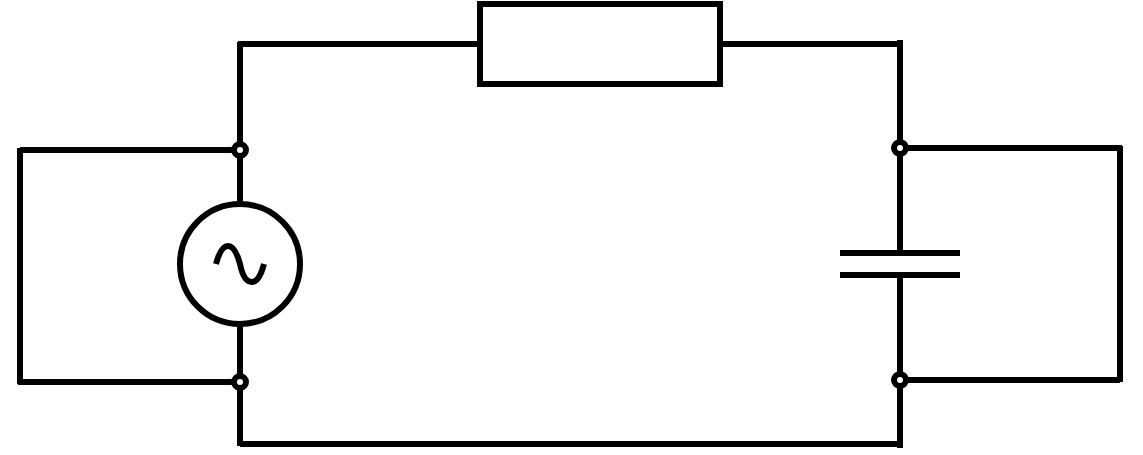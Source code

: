 <mxfile version="14.6.13" type="github">
  <diagram id="f1tBtcJ50UlOxQukmI69" name="Page-1">
    <mxGraphModel dx="450" dy="265" grid="1" gridSize="10" guides="1" tooltips="1" connect="1" arrows="1" fold="1" page="1" pageScale="1" pageWidth="827" pageHeight="1169" math="0" shadow="0">
      <root>
        <mxCell id="0" />
        <mxCell id="1" parent="0" />
        <mxCell id="UIJCsC1O3rKOgPvQXzIZ-5" style="edgeStyle=none;rounded=0;orthogonalLoop=1;jettySize=auto;html=1;endArrow=none;endFill=0;strokeWidth=3;" parent="1" edge="1">
          <mxGeometry relative="1" as="geometry">
            <mxPoint x="230" y="99" as="targetPoint" />
            <mxPoint x="230" y="151" as="sourcePoint" />
          </mxGeometry>
        </mxCell>
        <mxCell id="UIJCsC1O3rKOgPvQXzIZ-7" style="edgeStyle=none;rounded=0;orthogonalLoop=1;jettySize=auto;html=1;endArrow=none;endFill=0;strokeWidth=3;" parent="1" edge="1">
          <mxGeometry relative="1" as="geometry">
            <mxPoint x="230" y="301" as="targetPoint" />
            <mxPoint x="230" y="271" as="sourcePoint" />
          </mxGeometry>
        </mxCell>
        <mxCell id="MJ-EbBg76eqFfNDMQMZW-9" style="edgeStyle=orthogonalEdgeStyle;rounded=0;orthogonalLoop=1;jettySize=auto;html=1;exitX=0.5;exitY=0;exitDx=0;exitDy=0;exitPerimeter=0;startArrow=none;startFill=0;endArrow=none;endFill=0;targetPerimeterSpacing=0;strokeWidth=3;" edge="1" parent="1" source="UIJCsC1O3rKOgPvQXzIZ-1">
          <mxGeometry relative="1" as="geometry">
            <mxPoint x="230" y="157" as="targetPoint" />
          </mxGeometry>
        </mxCell>
        <mxCell id="MJ-EbBg76eqFfNDMQMZW-10" style="edgeStyle=orthogonalEdgeStyle;rounded=0;orthogonalLoop=1;jettySize=auto;html=1;exitX=0.5;exitY=1;exitDx=0;exitDy=0;exitPerimeter=0;startArrow=none;startFill=0;endArrow=none;endFill=0;targetPerimeterSpacing=0;strokeWidth=3;" edge="1" parent="1" source="UIJCsC1O3rKOgPvQXzIZ-1">
          <mxGeometry relative="1" as="geometry">
            <mxPoint x="230" y="265" as="targetPoint" />
          </mxGeometry>
        </mxCell>
        <mxCell id="UIJCsC1O3rKOgPvQXzIZ-1" value="" style="pointerEvents=1;verticalLabelPosition=bottom;shadow=0;dashed=0;align=center;html=1;verticalAlign=top;shape=mxgraph.electrical.signal_sources.source;aspect=fixed;points=[[0.5,0,0],[1,0.5,0],[0.5,1,0],[0,0.5,0]];elSignalType=ac;strokeWidth=3;" parent="1" vertex="1">
          <mxGeometry x="200" y="180" width="60" height="60" as="geometry" />
        </mxCell>
        <mxCell id="UIJCsC1O3rKOgPvQXzIZ-6" style="edgeStyle=none;rounded=0;orthogonalLoop=1;jettySize=auto;html=1;exitX=0;exitY=0.5;exitDx=0;exitDy=0;endArrow=none;endFill=0;strokeWidth=3;" parent="1" source="UIJCsC1O3rKOgPvQXzIZ-2" edge="1">
          <mxGeometry relative="1" as="geometry">
            <mxPoint x="229" y="100" as="targetPoint" />
          </mxGeometry>
        </mxCell>
        <mxCell id="UIJCsC1O3rKOgPvQXzIZ-11" style="edgeStyle=none;rounded=0;orthogonalLoop=1;jettySize=auto;html=1;exitX=1;exitY=0.5;exitDx=0;exitDy=0;endArrow=none;endFill=0;strokeWidth=3;" parent="1" edge="1">
          <mxGeometry relative="1" as="geometry">
            <mxPoint x="561" y="100" as="targetPoint" />
            <mxPoint x="461" y="100" as="sourcePoint" />
          </mxGeometry>
        </mxCell>
        <mxCell id="UIJCsC1O3rKOgPvQXzIZ-2" value="" style="rounded=0;whiteSpace=wrap;html=1;strokeWidth=3;" parent="1" vertex="1">
          <mxGeometry x="350" y="80" width="120" height="40" as="geometry" />
        </mxCell>
        <mxCell id="UIJCsC1O3rKOgPvQXzIZ-12" style="edgeStyle=none;rounded=0;orthogonalLoop=1;jettySize=auto;html=1;endArrow=none;endFill=0;strokeWidth=3;" parent="1" edge="1">
          <mxGeometry relative="1" as="geometry">
            <mxPoint x="560" y="98" as="targetPoint" />
            <mxPoint x="560" y="149" as="sourcePoint" />
          </mxGeometry>
        </mxCell>
        <mxCell id="UIJCsC1O3rKOgPvQXzIZ-13" style="edgeStyle=none;rounded=0;orthogonalLoop=1;jettySize=auto;html=1;endArrow=none;endFill=0;strokeWidth=3;" parent="1" edge="1">
          <mxGeometry relative="1" as="geometry">
            <mxPoint x="560" y="302" as="targetPoint" />
            <mxPoint x="560" y="271" as="sourcePoint" />
          </mxGeometry>
        </mxCell>
        <mxCell id="UIJCsC1O3rKOgPvQXzIZ-8" value="" style="pointerEvents=1;verticalLabelPosition=bottom;shadow=0;dashed=0;align=center;html=1;verticalAlign=top;shape=mxgraph.electrical.capacitors.capacitor_1;rotation=90;strokeWidth=3;" parent="1" vertex="1">
          <mxGeometry x="505" y="180" width="110" height="60" as="geometry" />
        </mxCell>
        <mxCell id="UIJCsC1O3rKOgPvQXzIZ-17" style="edgeStyle=none;rounded=0;orthogonalLoop=1;jettySize=auto;html=1;endArrow=none;endFill=0;strokeWidth=3;" parent="1" edge="1">
          <mxGeometry relative="1" as="geometry">
            <mxPoint x="560" y="300" as="targetPoint" />
            <mxPoint x="230" y="300" as="sourcePoint" />
          </mxGeometry>
        </mxCell>
        <mxCell id="UIJCsC1O3rKOgPvQXzIZ-18" style="edgeStyle=none;rounded=0;orthogonalLoop=1;jettySize=auto;html=1;exitX=1;exitY=0.5;exitDx=0;exitDy=0;exitPerimeter=0;entryX=0.55;entryY=0.5;entryDx=0;entryDy=0;entryPerimeter=0;endArrow=none;endFill=0;strokeWidth=3;" parent="1" source="UIJCsC1O3rKOgPvQXzIZ-8" target="UIJCsC1O3rKOgPvQXzIZ-8" edge="1">
          <mxGeometry relative="1" as="geometry" />
        </mxCell>
        <mxCell id="MJ-EbBg76eqFfNDMQMZW-3" value="" style="endArrow=oval;html=1;strokeWidth=3;targetPerimeterSpacing=0;edgeStyle=orthogonalEdgeStyle;endFill=0;" edge="1" parent="1">
          <mxGeometry width="50" height="50" relative="1" as="geometry">
            <mxPoint x="120" y="153" as="sourcePoint" />
            <mxPoint x="230" y="153" as="targetPoint" />
          </mxGeometry>
        </mxCell>
        <mxCell id="MJ-EbBg76eqFfNDMQMZW-6" value="" style="endArrow=none;html=1;targetPerimeterSpacing=0;strokeWidth=3;" edge="1" parent="1">
          <mxGeometry width="50" height="50" relative="1" as="geometry">
            <mxPoint x="120" y="270" as="sourcePoint" />
            <mxPoint x="120" y="152" as="targetPoint" />
          </mxGeometry>
        </mxCell>
        <mxCell id="MJ-EbBg76eqFfNDMQMZW-7" value="" style="endArrow=oval;html=1;targetPerimeterSpacing=0;strokeWidth=3;endFill=0;" edge="1" parent="1">
          <mxGeometry width="50" height="50" relative="1" as="geometry">
            <mxPoint x="119" y="269" as="sourcePoint" />
            <mxPoint x="230" y="269" as="targetPoint" />
          </mxGeometry>
        </mxCell>
        <mxCell id="MJ-EbBg76eqFfNDMQMZW-17" value="" style="group;rotation=-90;" vertex="1" connectable="0" parent="1">
          <mxGeometry x="560.0" y="151" width="111.0" height="118" as="geometry" />
        </mxCell>
        <mxCell id="MJ-EbBg76eqFfNDMQMZW-14" value="" style="endArrow=oval;html=1;strokeWidth=3;edgeStyle=orthogonalEdgeStyle;endFill=0;targetPerimeterSpacing=0;" edge="1" parent="MJ-EbBg76eqFfNDMQMZW-17">
          <mxGeometry width="50" height="50" relative="1" as="geometry">
            <mxPoint x="110" y="117" as="sourcePoint" />
            <mxPoint y="117" as="targetPoint" />
          </mxGeometry>
        </mxCell>
        <mxCell id="MJ-EbBg76eqFfNDMQMZW-15" value="" style="endArrow=none;html=1;strokeWidth=3;targetPerimeterSpacing=0;" edge="1" parent="MJ-EbBg76eqFfNDMQMZW-17">
          <mxGeometry width="50" height="50" relative="1" as="geometry">
            <mxPoint x="110" as="sourcePoint" />
            <mxPoint x="110" y="118" as="targetPoint" />
          </mxGeometry>
        </mxCell>
        <mxCell id="MJ-EbBg76eqFfNDMQMZW-16" value="" style="endArrow=oval;html=1;strokeWidth=3;endFill=0;targetPerimeterSpacing=0;" edge="1" parent="MJ-EbBg76eqFfNDMQMZW-17">
          <mxGeometry width="50" height="50" relative="1" as="geometry">
            <mxPoint x="111" y="1" as="sourcePoint" />
            <mxPoint y="1" as="targetPoint" />
          </mxGeometry>
        </mxCell>
      </root>
    </mxGraphModel>
  </diagram>
</mxfile>

